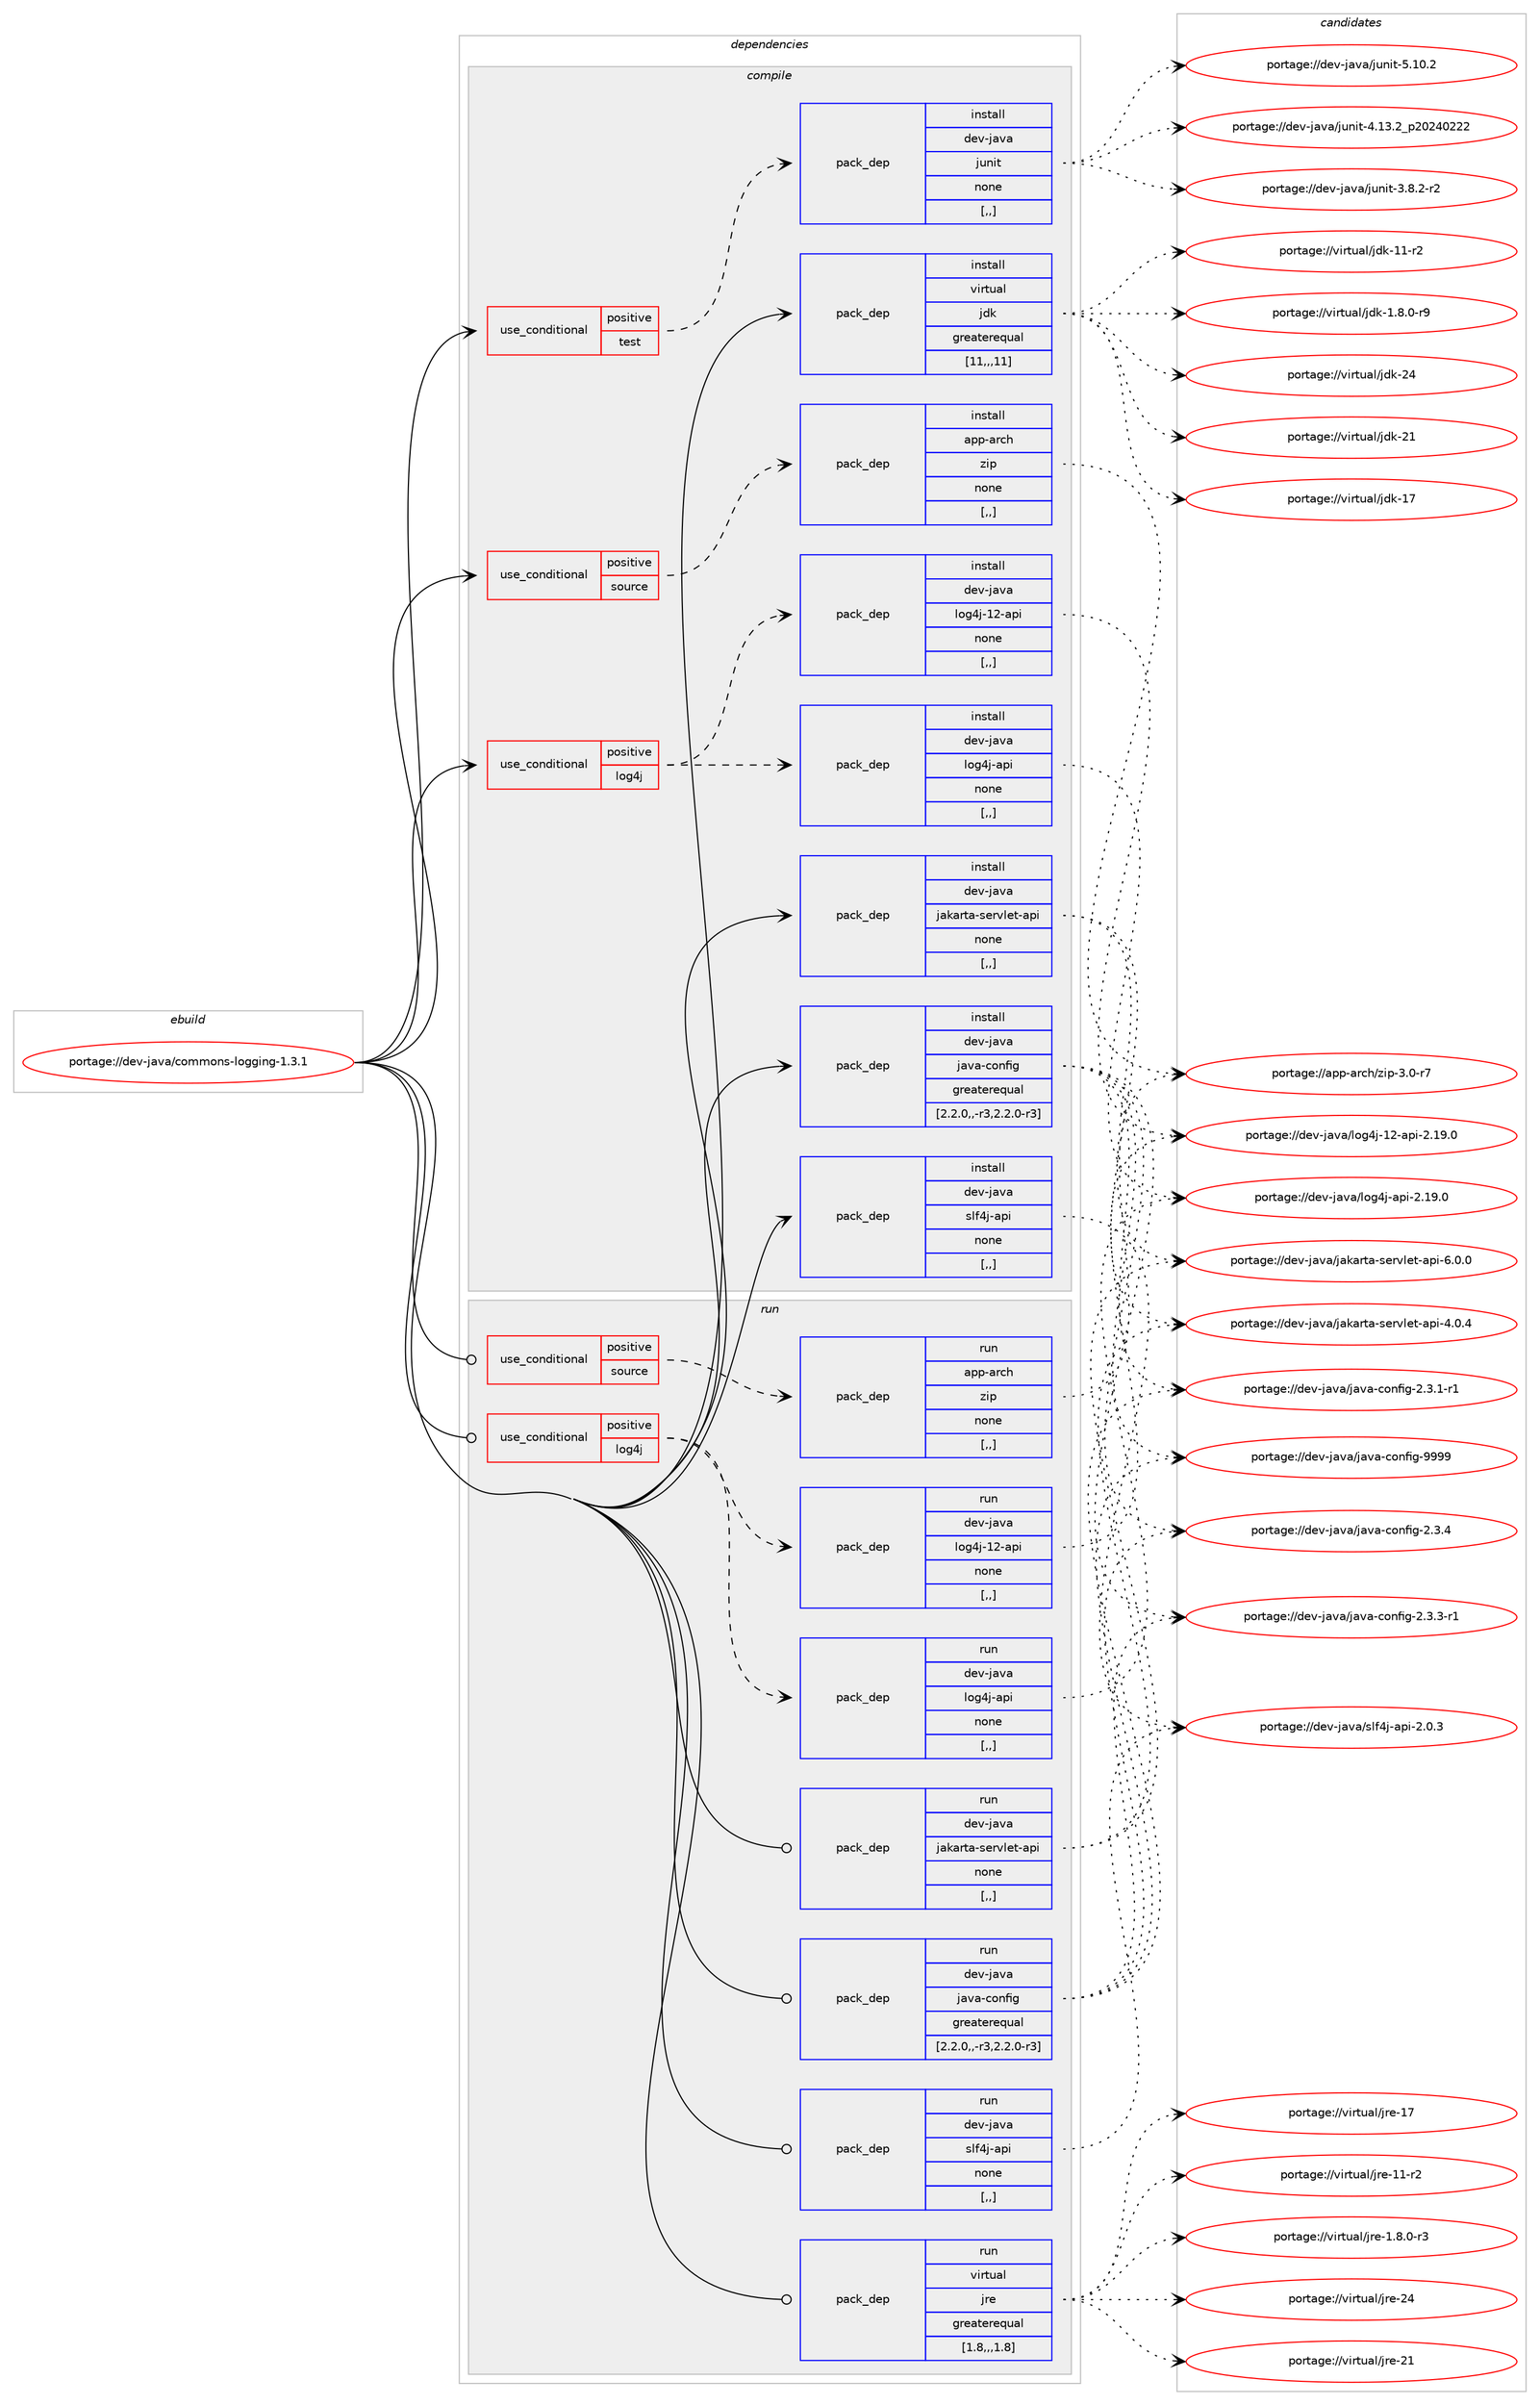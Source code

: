 digraph prolog {

# *************
# Graph options
# *************

newrank=true;
concentrate=true;
compound=true;
graph [rankdir=LR,fontname=Helvetica,fontsize=10,ranksep=1.5];#, ranksep=2.5, nodesep=0.2];
edge  [arrowhead=vee];
node  [fontname=Helvetica,fontsize=10];

# **********
# The ebuild
# **********

subgraph cluster_leftcol {
color=gray;
label=<<i>ebuild</i>>;
id [label="portage://dev-java/commons-logging-1.3.1", color=red, width=4, href="../dev-java/commons-logging-1.3.1.svg"];
}

# ****************
# The dependencies
# ****************

subgraph cluster_midcol {
color=gray;
label=<<i>dependencies</i>>;
subgraph cluster_compile {
fillcolor="#eeeeee";
style=filled;
label=<<i>compile</i>>;
subgraph cond21589 {
dependency93427 [label=<<TABLE BORDER="0" CELLBORDER="1" CELLSPACING="0" CELLPADDING="4"><TR><TD ROWSPAN="3" CELLPADDING="10">use_conditional</TD></TR><TR><TD>positive</TD></TR><TR><TD>log4j</TD></TR></TABLE>>, shape=none, color=red];
subgraph pack70783 {
dependency93428 [label=<<TABLE BORDER="0" CELLBORDER="1" CELLSPACING="0" CELLPADDING="4" WIDTH="220"><TR><TD ROWSPAN="6" CELLPADDING="30">pack_dep</TD></TR><TR><TD WIDTH="110">install</TD></TR><TR><TD>dev-java</TD></TR><TR><TD>log4j-12-api</TD></TR><TR><TD>none</TD></TR><TR><TD>[,,]</TD></TR></TABLE>>, shape=none, color=blue];
}
dependency93427:e -> dependency93428:w [weight=20,style="dashed",arrowhead="vee"];
subgraph pack70784 {
dependency93429 [label=<<TABLE BORDER="0" CELLBORDER="1" CELLSPACING="0" CELLPADDING="4" WIDTH="220"><TR><TD ROWSPAN="6" CELLPADDING="30">pack_dep</TD></TR><TR><TD WIDTH="110">install</TD></TR><TR><TD>dev-java</TD></TR><TR><TD>log4j-api</TD></TR><TR><TD>none</TD></TR><TR><TD>[,,]</TD></TR></TABLE>>, shape=none, color=blue];
}
dependency93427:e -> dependency93429:w [weight=20,style="dashed",arrowhead="vee"];
}
id:e -> dependency93427:w [weight=20,style="solid",arrowhead="vee"];
subgraph cond21590 {
dependency93430 [label=<<TABLE BORDER="0" CELLBORDER="1" CELLSPACING="0" CELLPADDING="4"><TR><TD ROWSPAN="3" CELLPADDING="10">use_conditional</TD></TR><TR><TD>positive</TD></TR><TR><TD>source</TD></TR></TABLE>>, shape=none, color=red];
subgraph pack70785 {
dependency93431 [label=<<TABLE BORDER="0" CELLBORDER="1" CELLSPACING="0" CELLPADDING="4" WIDTH="220"><TR><TD ROWSPAN="6" CELLPADDING="30">pack_dep</TD></TR><TR><TD WIDTH="110">install</TD></TR><TR><TD>app-arch</TD></TR><TR><TD>zip</TD></TR><TR><TD>none</TD></TR><TR><TD>[,,]</TD></TR></TABLE>>, shape=none, color=blue];
}
dependency93430:e -> dependency93431:w [weight=20,style="dashed",arrowhead="vee"];
}
id:e -> dependency93430:w [weight=20,style="solid",arrowhead="vee"];
subgraph cond21591 {
dependency93432 [label=<<TABLE BORDER="0" CELLBORDER="1" CELLSPACING="0" CELLPADDING="4"><TR><TD ROWSPAN="3" CELLPADDING="10">use_conditional</TD></TR><TR><TD>positive</TD></TR><TR><TD>test</TD></TR></TABLE>>, shape=none, color=red];
subgraph pack70786 {
dependency93433 [label=<<TABLE BORDER="0" CELLBORDER="1" CELLSPACING="0" CELLPADDING="4" WIDTH="220"><TR><TD ROWSPAN="6" CELLPADDING="30">pack_dep</TD></TR><TR><TD WIDTH="110">install</TD></TR><TR><TD>dev-java</TD></TR><TR><TD>junit</TD></TR><TR><TD>none</TD></TR><TR><TD>[,,]</TD></TR></TABLE>>, shape=none, color=blue];
}
dependency93432:e -> dependency93433:w [weight=20,style="dashed",arrowhead="vee"];
}
id:e -> dependency93432:w [weight=20,style="solid",arrowhead="vee"];
subgraph pack70787 {
dependency93434 [label=<<TABLE BORDER="0" CELLBORDER="1" CELLSPACING="0" CELLPADDING="4" WIDTH="220"><TR><TD ROWSPAN="6" CELLPADDING="30">pack_dep</TD></TR><TR><TD WIDTH="110">install</TD></TR><TR><TD>dev-java</TD></TR><TR><TD>jakarta-servlet-api</TD></TR><TR><TD>none</TD></TR><TR><TD>[,,]</TD></TR></TABLE>>, shape=none, color=blue];
}
id:e -> dependency93434:w [weight=20,style="solid",arrowhead="vee"];
subgraph pack70788 {
dependency93435 [label=<<TABLE BORDER="0" CELLBORDER="1" CELLSPACING="0" CELLPADDING="4" WIDTH="220"><TR><TD ROWSPAN="6" CELLPADDING="30">pack_dep</TD></TR><TR><TD WIDTH="110">install</TD></TR><TR><TD>dev-java</TD></TR><TR><TD>java-config</TD></TR><TR><TD>greaterequal</TD></TR><TR><TD>[2.2.0,,-r3,2.2.0-r3]</TD></TR></TABLE>>, shape=none, color=blue];
}
id:e -> dependency93435:w [weight=20,style="solid",arrowhead="vee"];
subgraph pack70789 {
dependency93436 [label=<<TABLE BORDER="0" CELLBORDER="1" CELLSPACING="0" CELLPADDING="4" WIDTH="220"><TR><TD ROWSPAN="6" CELLPADDING="30">pack_dep</TD></TR><TR><TD WIDTH="110">install</TD></TR><TR><TD>dev-java</TD></TR><TR><TD>slf4j-api</TD></TR><TR><TD>none</TD></TR><TR><TD>[,,]</TD></TR></TABLE>>, shape=none, color=blue];
}
id:e -> dependency93436:w [weight=20,style="solid",arrowhead="vee"];
subgraph pack70790 {
dependency93437 [label=<<TABLE BORDER="0" CELLBORDER="1" CELLSPACING="0" CELLPADDING="4" WIDTH="220"><TR><TD ROWSPAN="6" CELLPADDING="30">pack_dep</TD></TR><TR><TD WIDTH="110">install</TD></TR><TR><TD>virtual</TD></TR><TR><TD>jdk</TD></TR><TR><TD>greaterequal</TD></TR><TR><TD>[11,,,11]</TD></TR></TABLE>>, shape=none, color=blue];
}
id:e -> dependency93437:w [weight=20,style="solid",arrowhead="vee"];
}
subgraph cluster_compileandrun {
fillcolor="#eeeeee";
style=filled;
label=<<i>compile and run</i>>;
}
subgraph cluster_run {
fillcolor="#eeeeee";
style=filled;
label=<<i>run</i>>;
subgraph cond21592 {
dependency93438 [label=<<TABLE BORDER="0" CELLBORDER="1" CELLSPACING="0" CELLPADDING="4"><TR><TD ROWSPAN="3" CELLPADDING="10">use_conditional</TD></TR><TR><TD>positive</TD></TR><TR><TD>log4j</TD></TR></TABLE>>, shape=none, color=red];
subgraph pack70791 {
dependency93439 [label=<<TABLE BORDER="0" CELLBORDER="1" CELLSPACING="0" CELLPADDING="4" WIDTH="220"><TR><TD ROWSPAN="6" CELLPADDING="30">pack_dep</TD></TR><TR><TD WIDTH="110">run</TD></TR><TR><TD>dev-java</TD></TR><TR><TD>log4j-12-api</TD></TR><TR><TD>none</TD></TR><TR><TD>[,,]</TD></TR></TABLE>>, shape=none, color=blue];
}
dependency93438:e -> dependency93439:w [weight=20,style="dashed",arrowhead="vee"];
subgraph pack70792 {
dependency93440 [label=<<TABLE BORDER="0" CELLBORDER="1" CELLSPACING="0" CELLPADDING="4" WIDTH="220"><TR><TD ROWSPAN="6" CELLPADDING="30">pack_dep</TD></TR><TR><TD WIDTH="110">run</TD></TR><TR><TD>dev-java</TD></TR><TR><TD>log4j-api</TD></TR><TR><TD>none</TD></TR><TR><TD>[,,]</TD></TR></TABLE>>, shape=none, color=blue];
}
dependency93438:e -> dependency93440:w [weight=20,style="dashed",arrowhead="vee"];
}
id:e -> dependency93438:w [weight=20,style="solid",arrowhead="odot"];
subgraph cond21593 {
dependency93441 [label=<<TABLE BORDER="0" CELLBORDER="1" CELLSPACING="0" CELLPADDING="4"><TR><TD ROWSPAN="3" CELLPADDING="10">use_conditional</TD></TR><TR><TD>positive</TD></TR><TR><TD>source</TD></TR></TABLE>>, shape=none, color=red];
subgraph pack70793 {
dependency93442 [label=<<TABLE BORDER="0" CELLBORDER="1" CELLSPACING="0" CELLPADDING="4" WIDTH="220"><TR><TD ROWSPAN="6" CELLPADDING="30">pack_dep</TD></TR><TR><TD WIDTH="110">run</TD></TR><TR><TD>app-arch</TD></TR><TR><TD>zip</TD></TR><TR><TD>none</TD></TR><TR><TD>[,,]</TD></TR></TABLE>>, shape=none, color=blue];
}
dependency93441:e -> dependency93442:w [weight=20,style="dashed",arrowhead="vee"];
}
id:e -> dependency93441:w [weight=20,style="solid",arrowhead="odot"];
subgraph pack70794 {
dependency93443 [label=<<TABLE BORDER="0" CELLBORDER="1" CELLSPACING="0" CELLPADDING="4" WIDTH="220"><TR><TD ROWSPAN="6" CELLPADDING="30">pack_dep</TD></TR><TR><TD WIDTH="110">run</TD></TR><TR><TD>dev-java</TD></TR><TR><TD>jakarta-servlet-api</TD></TR><TR><TD>none</TD></TR><TR><TD>[,,]</TD></TR></TABLE>>, shape=none, color=blue];
}
id:e -> dependency93443:w [weight=20,style="solid",arrowhead="odot"];
subgraph pack70795 {
dependency93444 [label=<<TABLE BORDER="0" CELLBORDER="1" CELLSPACING="0" CELLPADDING="4" WIDTH="220"><TR><TD ROWSPAN="6" CELLPADDING="30">pack_dep</TD></TR><TR><TD WIDTH="110">run</TD></TR><TR><TD>dev-java</TD></TR><TR><TD>java-config</TD></TR><TR><TD>greaterequal</TD></TR><TR><TD>[2.2.0,,-r3,2.2.0-r3]</TD></TR></TABLE>>, shape=none, color=blue];
}
id:e -> dependency93444:w [weight=20,style="solid",arrowhead="odot"];
subgraph pack70796 {
dependency93445 [label=<<TABLE BORDER="0" CELLBORDER="1" CELLSPACING="0" CELLPADDING="4" WIDTH="220"><TR><TD ROWSPAN="6" CELLPADDING="30">pack_dep</TD></TR><TR><TD WIDTH="110">run</TD></TR><TR><TD>dev-java</TD></TR><TR><TD>slf4j-api</TD></TR><TR><TD>none</TD></TR><TR><TD>[,,]</TD></TR></TABLE>>, shape=none, color=blue];
}
id:e -> dependency93445:w [weight=20,style="solid",arrowhead="odot"];
subgraph pack70797 {
dependency93446 [label=<<TABLE BORDER="0" CELLBORDER="1" CELLSPACING="0" CELLPADDING="4" WIDTH="220"><TR><TD ROWSPAN="6" CELLPADDING="30">pack_dep</TD></TR><TR><TD WIDTH="110">run</TD></TR><TR><TD>virtual</TD></TR><TR><TD>jre</TD></TR><TR><TD>greaterequal</TD></TR><TR><TD>[1.8,,,1.8]</TD></TR></TABLE>>, shape=none, color=blue];
}
id:e -> dependency93446:w [weight=20,style="solid",arrowhead="odot"];
}
}

# **************
# The candidates
# **************

subgraph cluster_choices {
rank=same;
color=gray;
label=<<i>candidates</i>>;

subgraph choice70783 {
color=black;
nodesep=1;
choice1001011184510697118974710811110352106454950459711210545504649574648 [label="portage://dev-java/log4j-12-api-2.19.0", color=red, width=4,href="../dev-java/log4j-12-api-2.19.0.svg"];
dependency93428:e -> choice1001011184510697118974710811110352106454950459711210545504649574648:w [style=dotted,weight="100"];
}
subgraph choice70784 {
color=black;
nodesep=1;
choice1001011184510697118974710811110352106459711210545504649574648 [label="portage://dev-java/log4j-api-2.19.0", color=red, width=4,href="../dev-java/log4j-api-2.19.0.svg"];
dependency93429:e -> choice1001011184510697118974710811110352106459711210545504649574648:w [style=dotted,weight="100"];
}
subgraph choice70785 {
color=black;
nodesep=1;
choice9711211245971149910447122105112455146484511455 [label="portage://app-arch/zip-3.0-r7", color=red, width=4,href="../app-arch/zip-3.0-r7.svg"];
dependency93431:e -> choice9711211245971149910447122105112455146484511455:w [style=dotted,weight="100"];
}
subgraph choice70786 {
color=black;
nodesep=1;
choice1001011184510697118974710611711010511645534649484650 [label="portage://dev-java/junit-5.10.2", color=red, width=4,href="../dev-java/junit-5.10.2.svg"];
choice1001011184510697118974710611711010511645524649514650951125048505248505050 [label="portage://dev-java/junit-4.13.2_p20240222", color=red, width=4,href="../dev-java/junit-4.13.2_p20240222.svg"];
choice100101118451069711897471061171101051164551465646504511450 [label="portage://dev-java/junit-3.8.2-r2", color=red, width=4,href="../dev-java/junit-3.8.2-r2.svg"];
dependency93433:e -> choice1001011184510697118974710611711010511645534649484650:w [style=dotted,weight="100"];
dependency93433:e -> choice1001011184510697118974710611711010511645524649514650951125048505248505050:w [style=dotted,weight="100"];
dependency93433:e -> choice100101118451069711897471061171101051164551465646504511450:w [style=dotted,weight="100"];
}
subgraph choice70787 {
color=black;
nodesep=1;
choice10010111845106971189747106971079711411697451151011141181081011164597112105455446484648 [label="portage://dev-java/jakarta-servlet-api-6.0.0", color=red, width=4,href="../dev-java/jakarta-servlet-api-6.0.0.svg"];
choice10010111845106971189747106971079711411697451151011141181081011164597112105455246484652 [label="portage://dev-java/jakarta-servlet-api-4.0.4", color=red, width=4,href="../dev-java/jakarta-servlet-api-4.0.4.svg"];
dependency93434:e -> choice10010111845106971189747106971079711411697451151011141181081011164597112105455446484648:w [style=dotted,weight="100"];
dependency93434:e -> choice10010111845106971189747106971079711411697451151011141181081011164597112105455246484652:w [style=dotted,weight="100"];
}
subgraph choice70788 {
color=black;
nodesep=1;
choice10010111845106971189747106971189745991111101021051034557575757 [label="portage://dev-java/java-config-9999", color=red, width=4,href="../dev-java/java-config-9999.svg"];
choice1001011184510697118974710697118974599111110102105103455046514652 [label="portage://dev-java/java-config-2.3.4", color=red, width=4,href="../dev-java/java-config-2.3.4.svg"];
choice10010111845106971189747106971189745991111101021051034550465146514511449 [label="portage://dev-java/java-config-2.3.3-r1", color=red, width=4,href="../dev-java/java-config-2.3.3-r1.svg"];
choice10010111845106971189747106971189745991111101021051034550465146494511449 [label="portage://dev-java/java-config-2.3.1-r1", color=red, width=4,href="../dev-java/java-config-2.3.1-r1.svg"];
dependency93435:e -> choice10010111845106971189747106971189745991111101021051034557575757:w [style=dotted,weight="100"];
dependency93435:e -> choice1001011184510697118974710697118974599111110102105103455046514652:w [style=dotted,weight="100"];
dependency93435:e -> choice10010111845106971189747106971189745991111101021051034550465146514511449:w [style=dotted,weight="100"];
dependency93435:e -> choice10010111845106971189747106971189745991111101021051034550465146494511449:w [style=dotted,weight="100"];
}
subgraph choice70789 {
color=black;
nodesep=1;
choice10010111845106971189747115108102521064597112105455046484651 [label="portage://dev-java/slf4j-api-2.0.3", color=red, width=4,href="../dev-java/slf4j-api-2.0.3.svg"];
dependency93436:e -> choice10010111845106971189747115108102521064597112105455046484651:w [style=dotted,weight="100"];
}
subgraph choice70790 {
color=black;
nodesep=1;
choice1181051141161179710847106100107455052 [label="portage://virtual/jdk-24", color=red, width=4,href="../virtual/jdk-24.svg"];
choice1181051141161179710847106100107455049 [label="portage://virtual/jdk-21", color=red, width=4,href="../virtual/jdk-21.svg"];
choice1181051141161179710847106100107454955 [label="portage://virtual/jdk-17", color=red, width=4,href="../virtual/jdk-17.svg"];
choice11810511411611797108471061001074549494511450 [label="portage://virtual/jdk-11-r2", color=red, width=4,href="../virtual/jdk-11-r2.svg"];
choice11810511411611797108471061001074549465646484511457 [label="portage://virtual/jdk-1.8.0-r9", color=red, width=4,href="../virtual/jdk-1.8.0-r9.svg"];
dependency93437:e -> choice1181051141161179710847106100107455052:w [style=dotted,weight="100"];
dependency93437:e -> choice1181051141161179710847106100107455049:w [style=dotted,weight="100"];
dependency93437:e -> choice1181051141161179710847106100107454955:w [style=dotted,weight="100"];
dependency93437:e -> choice11810511411611797108471061001074549494511450:w [style=dotted,weight="100"];
dependency93437:e -> choice11810511411611797108471061001074549465646484511457:w [style=dotted,weight="100"];
}
subgraph choice70791 {
color=black;
nodesep=1;
choice1001011184510697118974710811110352106454950459711210545504649574648 [label="portage://dev-java/log4j-12-api-2.19.0", color=red, width=4,href="../dev-java/log4j-12-api-2.19.0.svg"];
dependency93439:e -> choice1001011184510697118974710811110352106454950459711210545504649574648:w [style=dotted,weight="100"];
}
subgraph choice70792 {
color=black;
nodesep=1;
choice1001011184510697118974710811110352106459711210545504649574648 [label="portage://dev-java/log4j-api-2.19.0", color=red, width=4,href="../dev-java/log4j-api-2.19.0.svg"];
dependency93440:e -> choice1001011184510697118974710811110352106459711210545504649574648:w [style=dotted,weight="100"];
}
subgraph choice70793 {
color=black;
nodesep=1;
choice9711211245971149910447122105112455146484511455 [label="portage://app-arch/zip-3.0-r7", color=red, width=4,href="../app-arch/zip-3.0-r7.svg"];
dependency93442:e -> choice9711211245971149910447122105112455146484511455:w [style=dotted,weight="100"];
}
subgraph choice70794 {
color=black;
nodesep=1;
choice10010111845106971189747106971079711411697451151011141181081011164597112105455446484648 [label="portage://dev-java/jakarta-servlet-api-6.0.0", color=red, width=4,href="../dev-java/jakarta-servlet-api-6.0.0.svg"];
choice10010111845106971189747106971079711411697451151011141181081011164597112105455246484652 [label="portage://dev-java/jakarta-servlet-api-4.0.4", color=red, width=4,href="../dev-java/jakarta-servlet-api-4.0.4.svg"];
dependency93443:e -> choice10010111845106971189747106971079711411697451151011141181081011164597112105455446484648:w [style=dotted,weight="100"];
dependency93443:e -> choice10010111845106971189747106971079711411697451151011141181081011164597112105455246484652:w [style=dotted,weight="100"];
}
subgraph choice70795 {
color=black;
nodesep=1;
choice10010111845106971189747106971189745991111101021051034557575757 [label="portage://dev-java/java-config-9999", color=red, width=4,href="../dev-java/java-config-9999.svg"];
choice1001011184510697118974710697118974599111110102105103455046514652 [label="portage://dev-java/java-config-2.3.4", color=red, width=4,href="../dev-java/java-config-2.3.4.svg"];
choice10010111845106971189747106971189745991111101021051034550465146514511449 [label="portage://dev-java/java-config-2.3.3-r1", color=red, width=4,href="../dev-java/java-config-2.3.3-r1.svg"];
choice10010111845106971189747106971189745991111101021051034550465146494511449 [label="portage://dev-java/java-config-2.3.1-r1", color=red, width=4,href="../dev-java/java-config-2.3.1-r1.svg"];
dependency93444:e -> choice10010111845106971189747106971189745991111101021051034557575757:w [style=dotted,weight="100"];
dependency93444:e -> choice1001011184510697118974710697118974599111110102105103455046514652:w [style=dotted,weight="100"];
dependency93444:e -> choice10010111845106971189747106971189745991111101021051034550465146514511449:w [style=dotted,weight="100"];
dependency93444:e -> choice10010111845106971189747106971189745991111101021051034550465146494511449:w [style=dotted,weight="100"];
}
subgraph choice70796 {
color=black;
nodesep=1;
choice10010111845106971189747115108102521064597112105455046484651 [label="portage://dev-java/slf4j-api-2.0.3", color=red, width=4,href="../dev-java/slf4j-api-2.0.3.svg"];
dependency93445:e -> choice10010111845106971189747115108102521064597112105455046484651:w [style=dotted,weight="100"];
}
subgraph choice70797 {
color=black;
nodesep=1;
choice1181051141161179710847106114101455052 [label="portage://virtual/jre-24", color=red, width=4,href="../virtual/jre-24.svg"];
choice1181051141161179710847106114101455049 [label="portage://virtual/jre-21", color=red, width=4,href="../virtual/jre-21.svg"];
choice1181051141161179710847106114101454955 [label="portage://virtual/jre-17", color=red, width=4,href="../virtual/jre-17.svg"];
choice11810511411611797108471061141014549494511450 [label="portage://virtual/jre-11-r2", color=red, width=4,href="../virtual/jre-11-r2.svg"];
choice11810511411611797108471061141014549465646484511451 [label="portage://virtual/jre-1.8.0-r3", color=red, width=4,href="../virtual/jre-1.8.0-r3.svg"];
dependency93446:e -> choice1181051141161179710847106114101455052:w [style=dotted,weight="100"];
dependency93446:e -> choice1181051141161179710847106114101455049:w [style=dotted,weight="100"];
dependency93446:e -> choice1181051141161179710847106114101454955:w [style=dotted,weight="100"];
dependency93446:e -> choice11810511411611797108471061141014549494511450:w [style=dotted,weight="100"];
dependency93446:e -> choice11810511411611797108471061141014549465646484511451:w [style=dotted,weight="100"];
}
}

}
